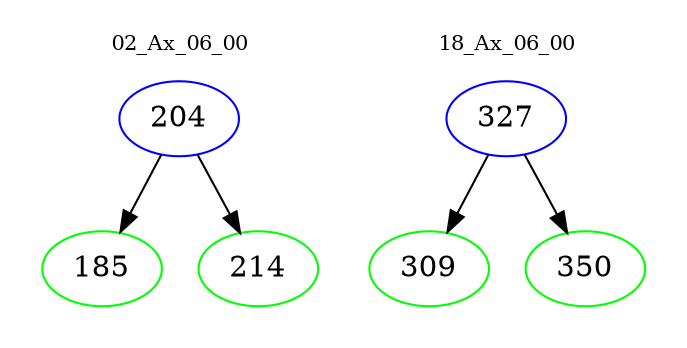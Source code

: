 digraph{
subgraph cluster_0 {
color = white
label = "02_Ax_06_00";
fontsize=10;
T0_204 [label="204", color="blue"]
T0_204 -> T0_185 [color="black"]
T0_185 [label="185", color="green"]
T0_204 -> T0_214 [color="black"]
T0_214 [label="214", color="green"]
}
subgraph cluster_1 {
color = white
label = "18_Ax_06_00";
fontsize=10;
T1_327 [label="327", color="blue"]
T1_327 -> T1_309 [color="black"]
T1_309 [label="309", color="green"]
T1_327 -> T1_350 [color="black"]
T1_350 [label="350", color="green"]
}
}

